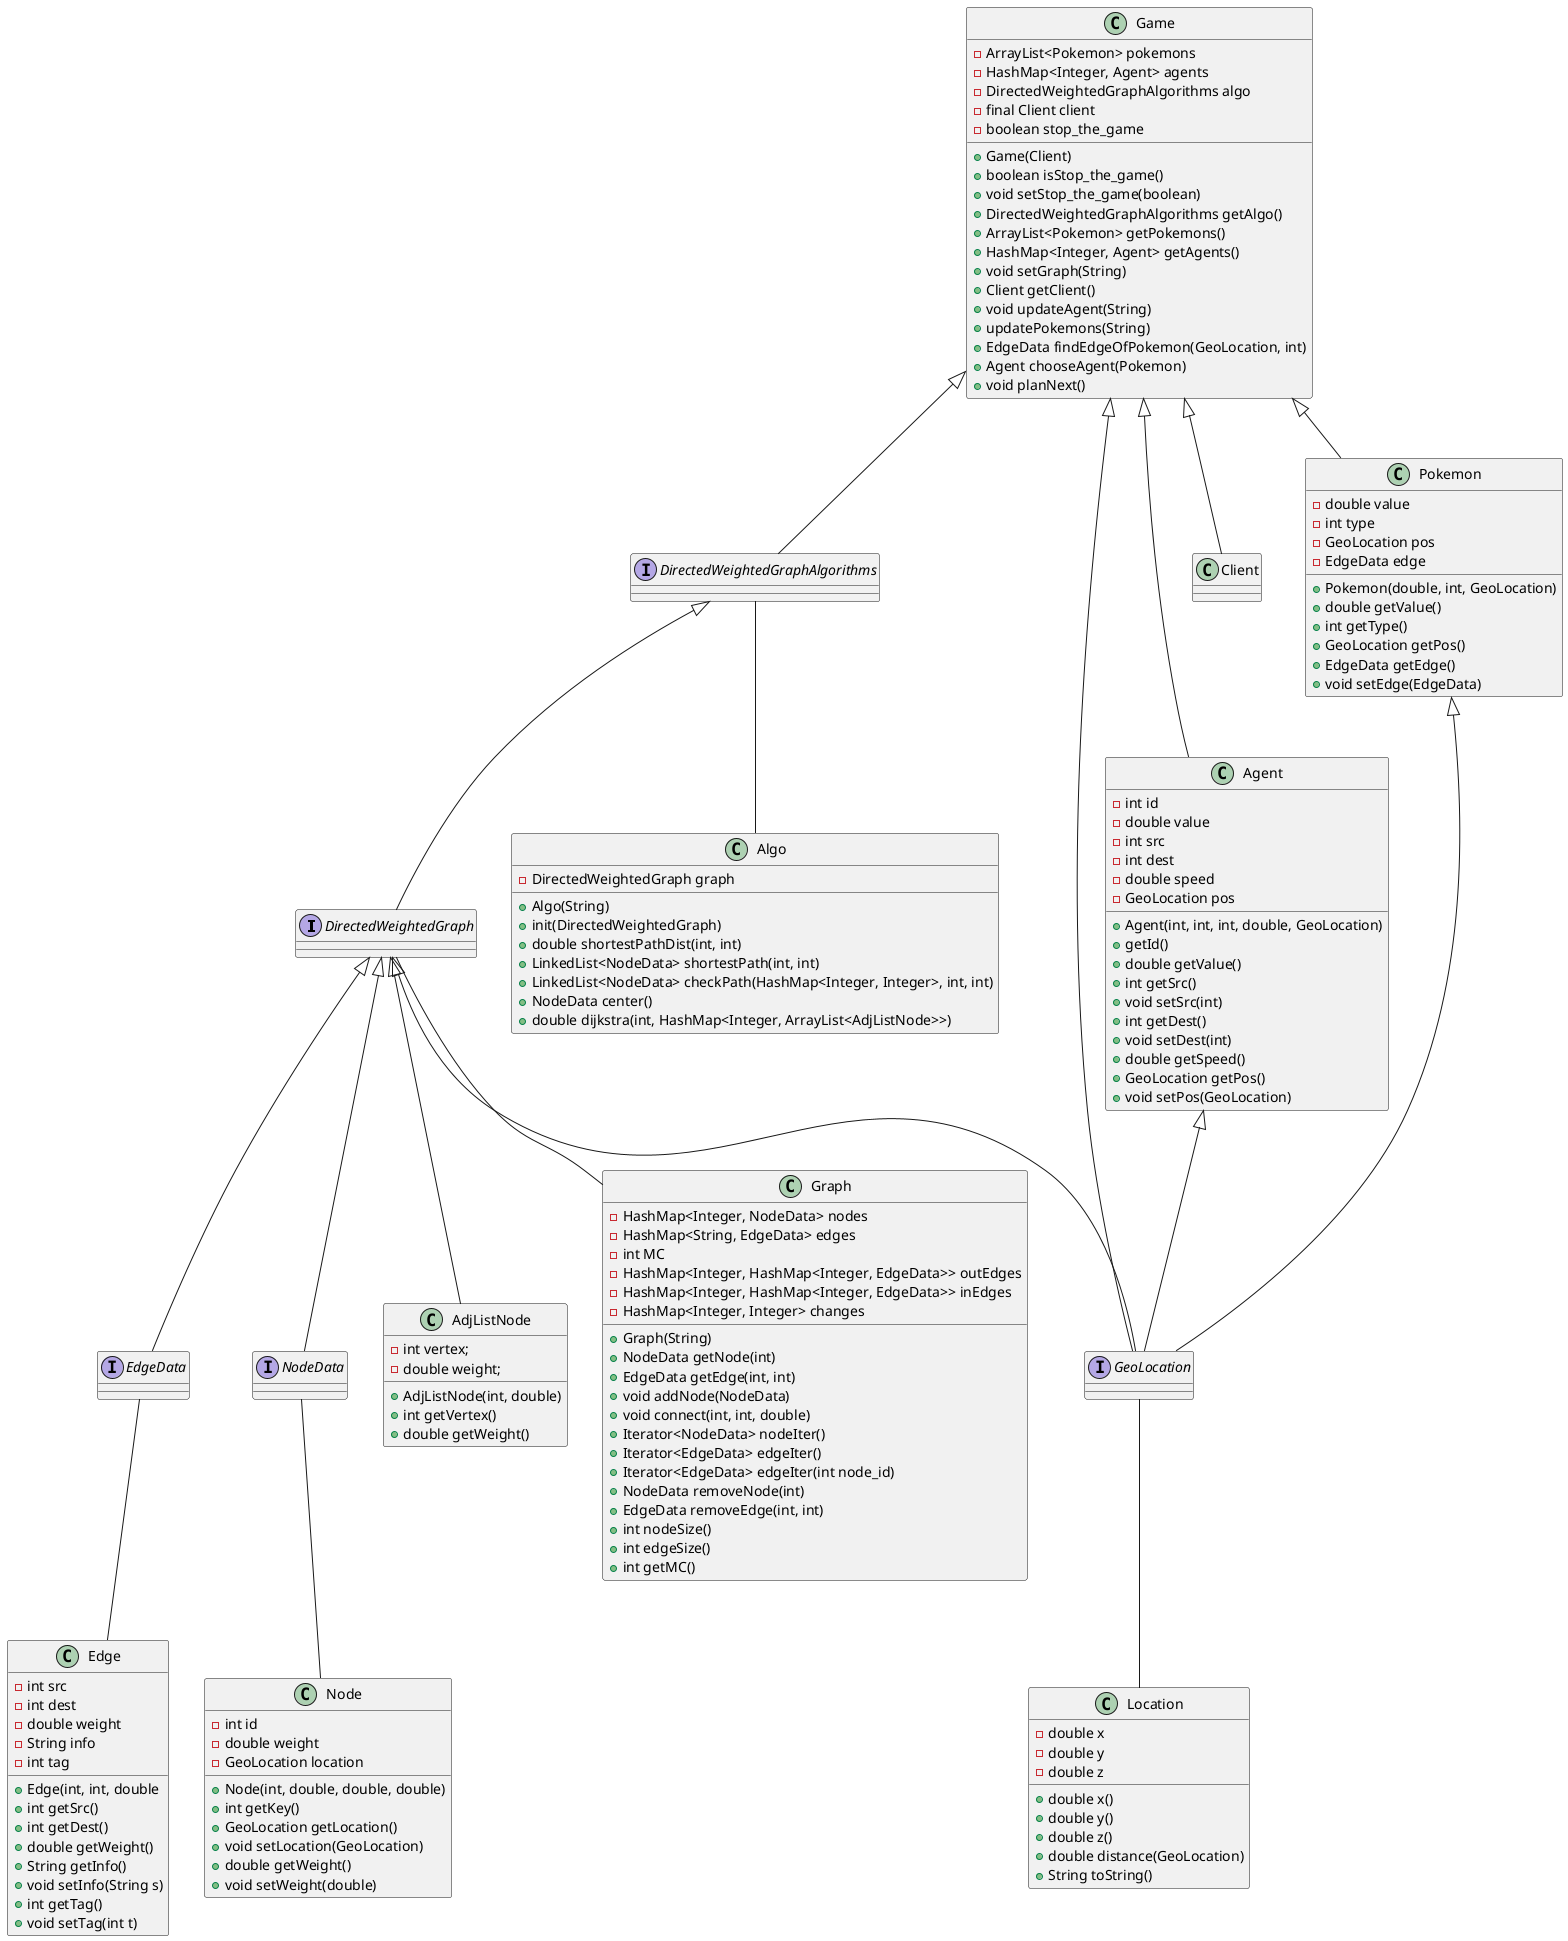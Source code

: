 @startuml
'https://plantuml.com/class-diagram

interface DirectedWeightedGraph
interface DirectedWeightedGraphAlgorithms
interface EdgeData
interface GeoLocation
interface NodeData
class Algo
class AdjListNode
class Graph
class Location
class Node
class Edge
class Agent
class Client
class Pokemon
class Game

DirectedWeightedGraph -- Graph
DirectedWeightedGraphAlgorithms -- Algo
EdgeData -- Edge
GeoLocation -- Location
NodeData -- Node
DirectedWeightedGraphAlgorithms <|-- DirectedWeightedGraph
DirectedWeightedGraph <|-- EdgeData
DirectedWeightedGraph <|-- NodeData
DirectedWeightedGraph <|-- AdjListNode
DirectedWeightedGraph <|-- GeoLocation
Game <|-- Pokemon
Game <|-- Agent
Game <|-- Client
Game <|-- DirectedWeightedGraphAlgorithms
Game <|-- GeoLocation
Pokemon <|-- GeoLocation
Agent <|-- GeoLocation


class AdjListNode
{
    -int vertex;
    -double weight;
    +AdjListNode(int, double)
    +int getVertex()
    +double getWeight()
}

class Graph
{
    -HashMap<Integer, NodeData> nodes
    -HashMap<String, EdgeData> edges
    -int MC
    -HashMap<Integer, HashMap<Integer, EdgeData>> outEdges
    -HashMap<Integer, HashMap<Integer, EdgeData>> inEdges
    -HashMap<Integer, Integer> changes
    +Graph(String)
    +NodeData getNode(int)
    +EdgeData getEdge(int, int)
    +void addNode(NodeData)
    +void connect(int, int, double)
    +Iterator<NodeData> nodeIter()
    +Iterator<EdgeData> edgeIter()
    +Iterator<EdgeData> edgeIter(int node_id)
    +NodeData removeNode(int)
    +EdgeData removeEdge(int, int)
    +int nodeSize()
    +int edgeSize()
    +int getMC()
}

class Algo
{
    -DirectedWeightedGraph graph
    +Algo(String)
    +init(DirectedWeightedGraph)
    +double shortestPathDist(int, int)
    +LinkedList<NodeData> shortestPath(int, int)
    +LinkedList<NodeData> checkPath(HashMap<Integer, Integer>, int, int)
    +NodeData center()
    +double dijkstra(int, HashMap<Integer, ArrayList<AdjListNode>>)
}

class Edge
{
    -int src
    -int dest
    -double weight
    -String info
    -int tag
    +Edge(int, int, double
    +int getSrc()
    +int getDest()
    +double getWeight()
    +String getInfo()
    +void setInfo(String s)
    +int getTag()
    +void setTag(int t)
}

class Node
{
    -int id
    -double weight
    -GeoLocation location
    +Node(int, double, double, double)
    +int getKey()
    +GeoLocation getLocation()
    +void setLocation(GeoLocation)
    +double getWeight()
    +void setWeight(double)
}

class Location
{
    -double x
    -double y
    -double z
    +double x()
    +double y()
    +double z()
    +double distance(GeoLocation)
    +String toString()
}

class Agent
{
    -int id
    -double value
    -int src
    -int dest
    -double speed
    -GeoLocation pos
    +Agent(int, int, int, double, GeoLocation)
    +getId()
    +double getValue()
    +int getSrc()
    +void setSrc(int)
    +int getDest()
    +void setDest(int)
    +double getSpeed()
    +GeoLocation getPos()
    +void setPos(GeoLocation)
}

class Pokemon
{
    -double value
    -int type
    -GeoLocation pos
    -EdgeData edge
    +Pokemon(double, int, GeoLocation)
    +double getValue()
    +int getType()
    +GeoLocation getPos()
    +EdgeData getEdge()
    +void setEdge(EdgeData)
}

class Game
{
    -ArrayList<Pokemon> pokemons
    -HashMap<Integer, Agent> agents
    -DirectedWeightedGraphAlgorithms algo
    -final Client client
    -boolean stop_the_game
    +Game(Client)
    +boolean isStop_the_game()
    +void setStop_the_game(boolean)
    +DirectedWeightedGraphAlgorithms getAlgo()
    +ArrayList<Pokemon> getPokemons()
    +HashMap<Integer, Agent> getAgents()
    +void setGraph(String)
    +Client getClient()
    +void updateAgent(String)
    +updatePokemons(String)
    +EdgeData findEdgeOfPokemon(GeoLocation, int)
    +Agent chooseAgent(Pokemon)
    +void planNext()
}

@enduml



@enduml